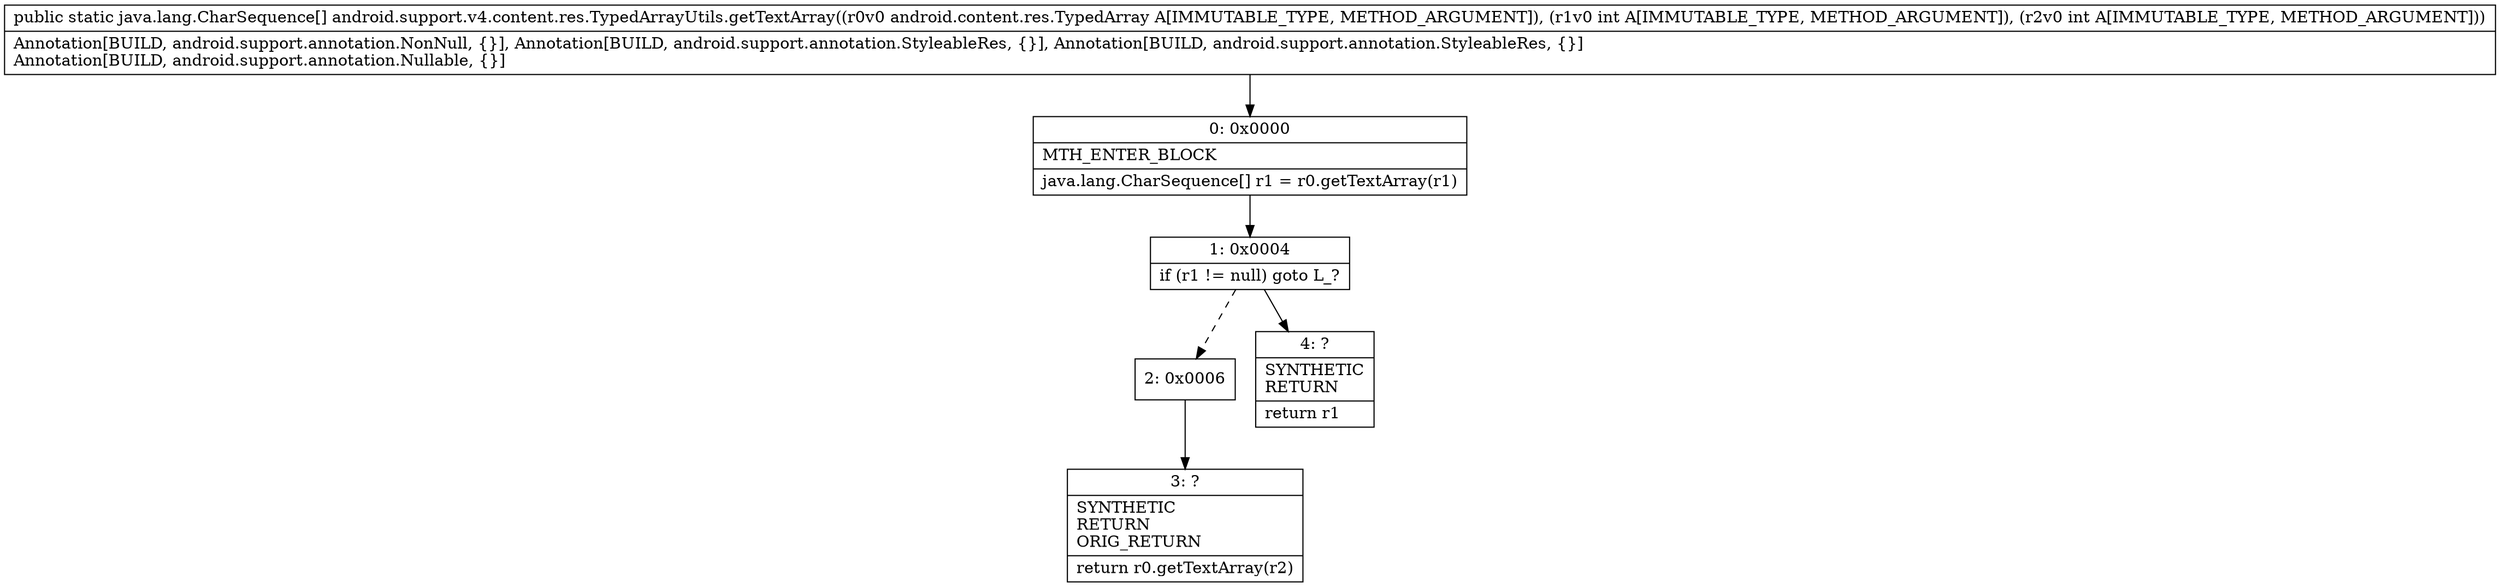 digraph "CFG forandroid.support.v4.content.res.TypedArrayUtils.getTextArray(Landroid\/content\/res\/TypedArray;II)[Ljava\/lang\/CharSequence;" {
Node_0 [shape=record,label="{0\:\ 0x0000|MTH_ENTER_BLOCK\l|java.lang.CharSequence[] r1 = r0.getTextArray(r1)\l}"];
Node_1 [shape=record,label="{1\:\ 0x0004|if (r1 != null) goto L_?\l}"];
Node_2 [shape=record,label="{2\:\ 0x0006}"];
Node_3 [shape=record,label="{3\:\ ?|SYNTHETIC\lRETURN\lORIG_RETURN\l|return r0.getTextArray(r2)\l}"];
Node_4 [shape=record,label="{4\:\ ?|SYNTHETIC\lRETURN\l|return r1\l}"];
MethodNode[shape=record,label="{public static java.lang.CharSequence[] android.support.v4.content.res.TypedArrayUtils.getTextArray((r0v0 android.content.res.TypedArray A[IMMUTABLE_TYPE, METHOD_ARGUMENT]), (r1v0 int A[IMMUTABLE_TYPE, METHOD_ARGUMENT]), (r2v0 int A[IMMUTABLE_TYPE, METHOD_ARGUMENT]))  | Annotation[BUILD, android.support.annotation.NonNull, \{\}], Annotation[BUILD, android.support.annotation.StyleableRes, \{\}], Annotation[BUILD, android.support.annotation.StyleableRes, \{\}]\lAnnotation[BUILD, android.support.annotation.Nullable, \{\}]\l}"];
MethodNode -> Node_0;
Node_0 -> Node_1;
Node_1 -> Node_2[style=dashed];
Node_1 -> Node_4;
Node_2 -> Node_3;
}

